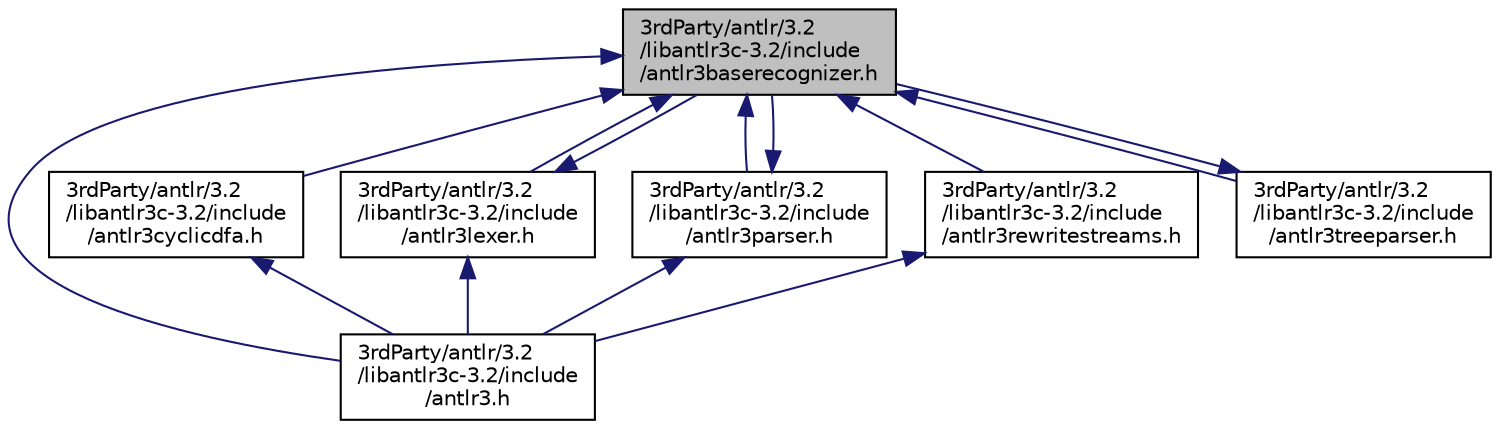 digraph "3rdParty/antlr/3.2/libantlr3c-3.2/include/antlr3baserecognizer.h"
{
  edge [fontname="Helvetica",fontsize="10",labelfontname="Helvetica",labelfontsize="10"];
  node [fontname="Helvetica",fontsize="10",shape=record];
  Node26 [label="3rdParty/antlr/3.2\l/libantlr3c-3.2/include\l/antlr3baserecognizer.h",height=0.2,width=0.4,color="black", fillcolor="grey75", style="filled", fontcolor="black"];
  Node26 -> Node27 [dir="back",color="midnightblue",fontsize="10",style="solid",fontname="Helvetica"];
  Node27 [label="3rdParty/antlr/3.2\l/libantlr3c-3.2/include\l/antlr3.h",height=0.2,width=0.4,color="black", fillcolor="white", style="filled",URL="$de/d99/3rd_party_2antlr_23_82_2libantlr3c-3_82_2include_2antlr3_8h.html"];
  Node26 -> Node28 [dir="back",color="midnightblue",fontsize="10",style="solid",fontname="Helvetica"];
  Node28 [label="3rdParty/antlr/3.2\l/libantlr3c-3.2/include\l/antlr3cyclicdfa.h",height=0.2,width=0.4,color="black", fillcolor="white", style="filled",URL="$d2/d97/3rd_party_2antlr_23_82_2libantlr3c-3_82_2include_2antlr3cyclicdfa_8h.html"];
  Node28 -> Node27 [dir="back",color="midnightblue",fontsize="10",style="solid",fontname="Helvetica"];
  Node26 -> Node29 [dir="back",color="midnightblue",fontsize="10",style="solid",fontname="Helvetica"];
  Node29 [label="3rdParty/antlr/3.2\l/libantlr3c-3.2/include\l/antlr3lexer.h",height=0.2,width=0.4,color="black", fillcolor="white", style="filled",URL="$d3/de3/3rd_party_2antlr_23_82_2libantlr3c-3_82_2include_2antlr3lexer_8h.html"];
  Node29 -> Node27 [dir="back",color="midnightblue",fontsize="10",style="solid",fontname="Helvetica"];
  Node29 -> Node26 [dir="back",color="midnightblue",fontsize="10",style="solid",fontname="Helvetica"];
  Node26 -> Node30 [dir="back",color="midnightblue",fontsize="10",style="solid",fontname="Helvetica"];
  Node30 [label="3rdParty/antlr/3.2\l/libantlr3c-3.2/include\l/antlr3parser.h",height=0.2,width=0.4,color="black", fillcolor="white", style="filled",URL="$d0/d28/3rd_party_2antlr_23_82_2libantlr3c-3_82_2include_2antlr3parser_8h.html"];
  Node30 -> Node27 [dir="back",color="midnightblue",fontsize="10",style="solid",fontname="Helvetica"];
  Node30 -> Node26 [dir="back",color="midnightblue",fontsize="10",style="solid",fontname="Helvetica"];
  Node26 -> Node31 [dir="back",color="midnightblue",fontsize="10",style="solid",fontname="Helvetica"];
  Node31 [label="3rdParty/antlr/3.2\l/libantlr3c-3.2/include\l/antlr3rewritestreams.h",height=0.2,width=0.4,color="black", fillcolor="white", style="filled",URL="$d5/dfb/3rd_party_2antlr_23_82_2libantlr3c-3_82_2include_2antlr3rewritestreams_8h.html"];
  Node31 -> Node27 [dir="back",color="midnightblue",fontsize="10",style="solid",fontname="Helvetica"];
  Node26 -> Node32 [dir="back",color="midnightblue",fontsize="10",style="solid",fontname="Helvetica"];
  Node32 [label="3rdParty/antlr/3.2\l/libantlr3c-3.2/include\l/antlr3treeparser.h",height=0.2,width=0.4,color="black", fillcolor="white", style="filled",URL="$d7/d93/3rd_party_2antlr_23_82_2libantlr3c-3_82_2include_2antlr3treeparser_8h.html"];
  Node32 -> Node26 [dir="back",color="midnightblue",fontsize="10",style="solid",fontname="Helvetica"];
}
